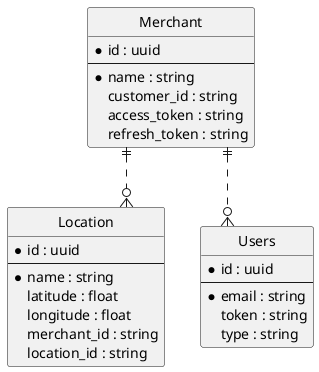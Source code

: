 @startuml
hide circle

' avoid problems with angled crows feet
skinparam linetype ortho

entity "Merchant" as merchant {
  *id : uuid
  --
  *name : string
  customer_id : string
  access_token : string
  refresh_token : string
}

entity "Location" as location {
  *id : uuid
  --
  *name : string
  latitude : float
  longitude : float
  merchant_id : string
  location_id : string
}

entity "Users" as users {
  *id : uuid
  --
  *email : string
  token : string
  type : string
}

merchant ||..o{ location
merchant ||..o{ users
@enduml